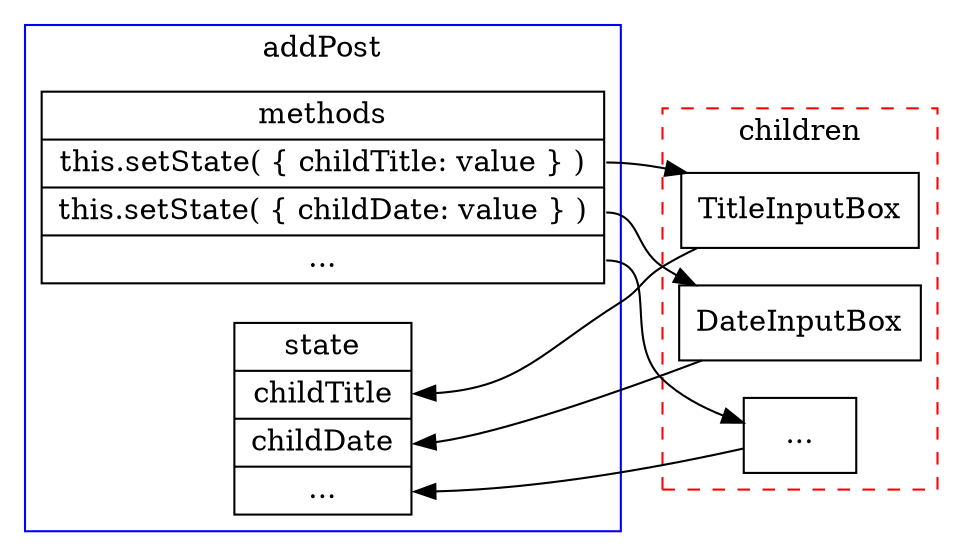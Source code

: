 digraph{
	graph [
		rankdir = "LR"
	];
	methods [shape=record label="methods|<f1> this.setState( &#123; childTitle: value &#125; )|<f2> this.setState( &#123; childDate: value &#125; )| <f3> ..."];
	state [shape=record label="state|<f1> childTitle|<f2> childDate|<f3> ..."];
	subgraph cluster_addPost{
		methods; state;
		label="addPost";
		graph[style=solid, color=blue];
	};
	title [shape=box;label=<TitleInputBox>];
	date [shape=box;label=<DateInputBox>];
	cont [shape=box;label=<...>];
	title->state:f1;
	date->state:f2;
	cont->state:f3;
	subgraph cluster_children{
		title;date;cont;
		label = "children";
		graph[style=dashed, color=red];
	};
	methods:f1->title;
	methods:f2->date;
	methods:f3->cont;
}
